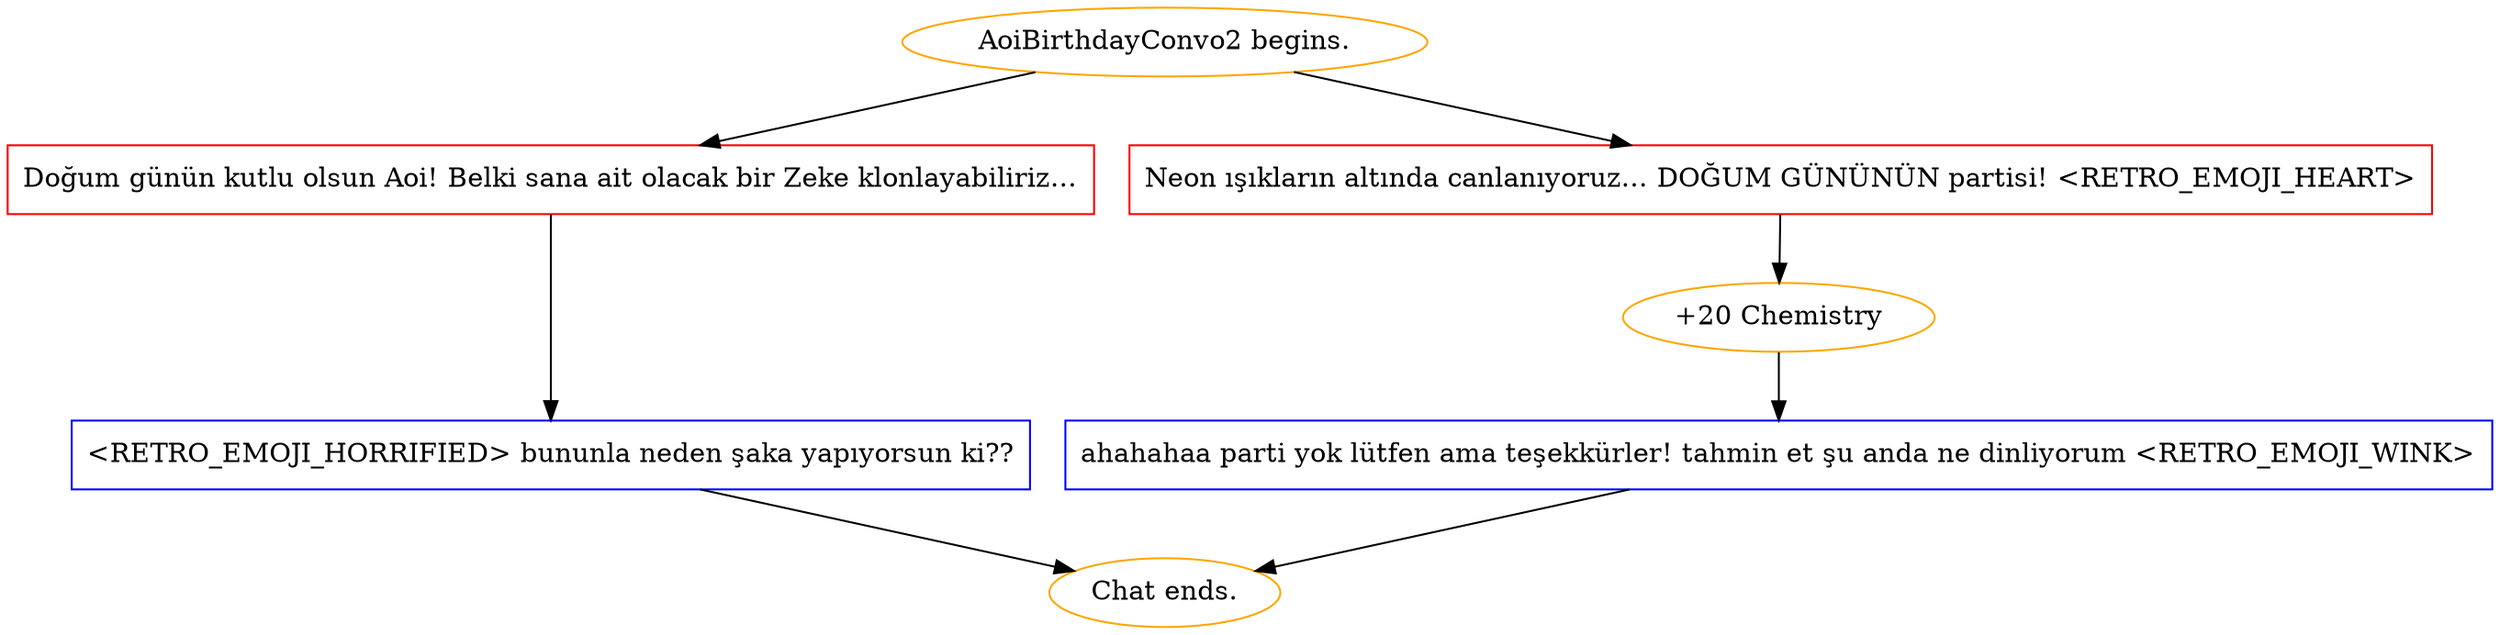 digraph {
	"AoiBirthdayConvo2 begins." [color=orange];
		"AoiBirthdayConvo2 begins." -> j590932554;
		"AoiBirthdayConvo2 begins." -> j813669939;
	j590932554 [label="Doğum günün kutlu olsun Aoi! Belki sana ait olacak bir Zeke klonlayabiliriz…",shape=box,color=red];
		j590932554 -> j3643162511;
	j813669939 [label="Neon ışıkların altında canlanıyoruz… DOĞUM GÜNÜNÜN partisi! <RETRO_EMOJI_HEART>",shape=box,color=red];
		j813669939 -> j633566607;
	j3643162511 [label="<RETRO_EMOJI_HORRIFIED> bununla neden şaka yapıyorsun ki??",shape=box,color=blue];
		j3643162511 -> "Chat ends.";
	j633566607 [label="+20 Chemistry",color=orange];
		j633566607 -> j3009710238;
	"Chat ends." [color=orange];
	j3009710238 [label="ahahahaa parti yok lütfen ama teşekkürler! tahmin et şu anda ne dinliyorum <RETRO_EMOJI_WINK>",shape=box,color=blue];
		j3009710238 -> "Chat ends.";
}